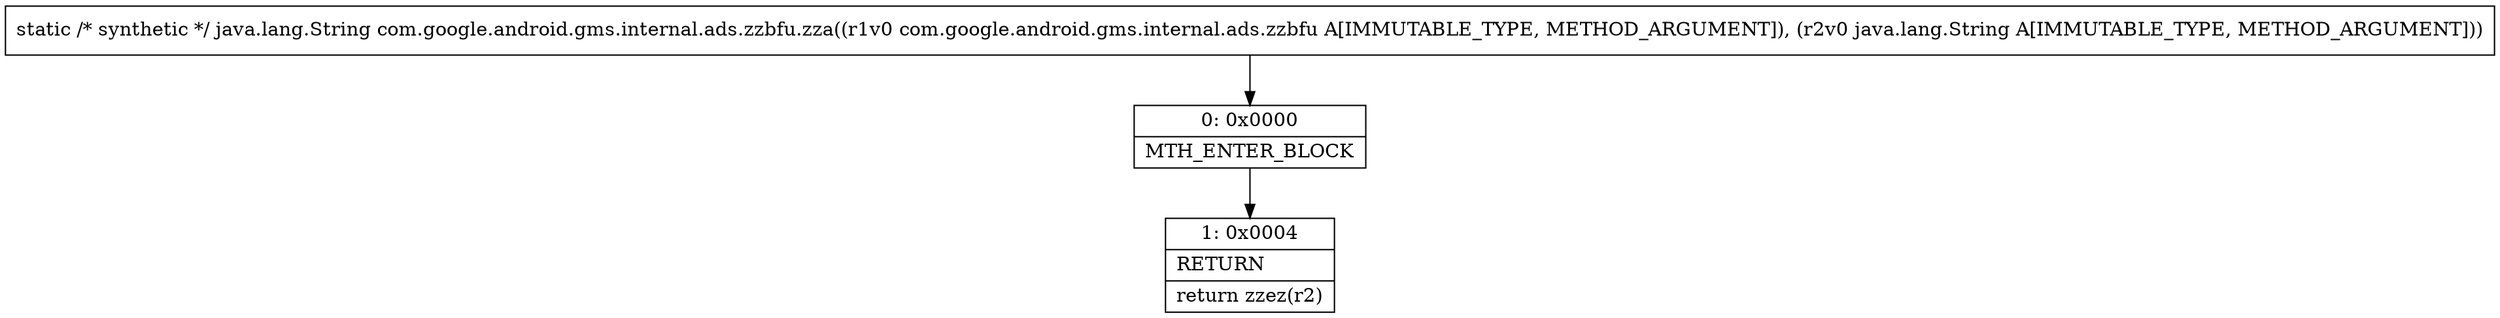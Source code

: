 digraph "CFG forcom.google.android.gms.internal.ads.zzbfu.zza(Lcom\/google\/android\/gms\/internal\/ads\/zzbfu;Ljava\/lang\/String;)Ljava\/lang\/String;" {
Node_0 [shape=record,label="{0\:\ 0x0000|MTH_ENTER_BLOCK\l}"];
Node_1 [shape=record,label="{1\:\ 0x0004|RETURN\l|return zzez(r2)\l}"];
MethodNode[shape=record,label="{static \/* synthetic *\/ java.lang.String com.google.android.gms.internal.ads.zzbfu.zza((r1v0 com.google.android.gms.internal.ads.zzbfu A[IMMUTABLE_TYPE, METHOD_ARGUMENT]), (r2v0 java.lang.String A[IMMUTABLE_TYPE, METHOD_ARGUMENT])) }"];
MethodNode -> Node_0;
Node_0 -> Node_1;
}

